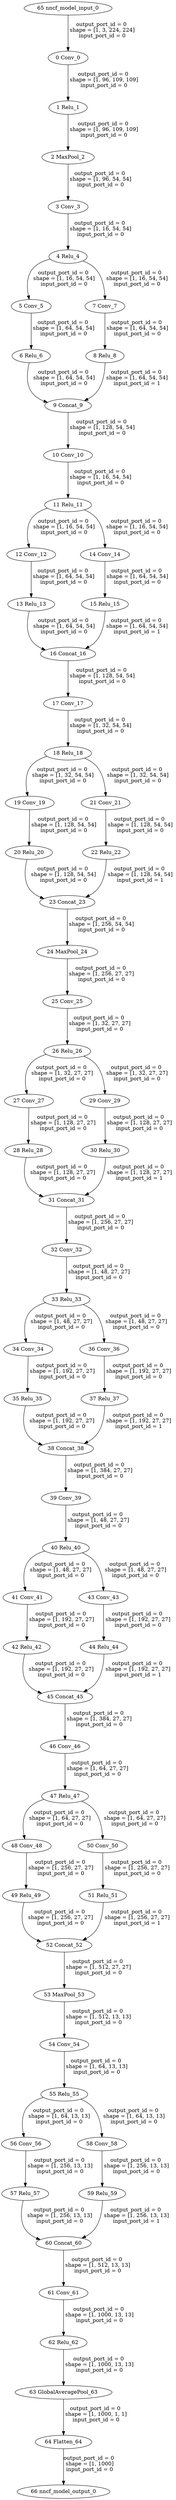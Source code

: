 strict digraph  {
"0 Conv_0" [id=0, type=Conv];
"1 Relu_1" [id=1, type=Relu];
"2 MaxPool_2" [id=2, type=MaxPool];
"3 Conv_3" [id=3, type=Conv];
"4 Relu_4" [id=4, type=Relu];
"5 Conv_5" [id=5, type=Conv];
"6 Relu_6" [id=6, type=Relu];
"7 Conv_7" [id=7, type=Conv];
"8 Relu_8" [id=8, type=Relu];
"9 Concat_9" [id=9, type=Concat];
"10 Conv_10" [id=10, type=Conv];
"11 Relu_11" [id=11, type=Relu];
"12 Conv_12" [id=12, type=Conv];
"13 Relu_13" [id=13, type=Relu];
"14 Conv_14" [id=14, type=Conv];
"15 Relu_15" [id=15, type=Relu];
"16 Concat_16" [id=16, type=Concat];
"17 Conv_17" [id=17, type=Conv];
"18 Relu_18" [id=18, type=Relu];
"19 Conv_19" [id=19, type=Conv];
"20 Relu_20" [id=20, type=Relu];
"21 Conv_21" [id=21, type=Conv];
"22 Relu_22" [id=22, type=Relu];
"23 Concat_23" [id=23, type=Concat];
"24 MaxPool_24" [id=24, type=MaxPool];
"25 Conv_25" [id=25, type=Conv];
"26 Relu_26" [id=26, type=Relu];
"27 Conv_27" [id=27, type=Conv];
"28 Relu_28" [id=28, type=Relu];
"29 Conv_29" [id=29, type=Conv];
"30 Relu_30" [id=30, type=Relu];
"31 Concat_31" [id=31, type=Concat];
"32 Conv_32" [id=32, type=Conv];
"33 Relu_33" [id=33, type=Relu];
"34 Conv_34" [id=34, type=Conv];
"35 Relu_35" [id=35, type=Relu];
"36 Conv_36" [id=36, type=Conv];
"37 Relu_37" [id=37, type=Relu];
"38 Concat_38" [id=38, type=Concat];
"39 Conv_39" [id=39, type=Conv];
"40 Relu_40" [id=40, type=Relu];
"41 Conv_41" [id=41, type=Conv];
"42 Relu_42" [id=42, type=Relu];
"43 Conv_43" [id=43, type=Conv];
"44 Relu_44" [id=44, type=Relu];
"45 Concat_45" [id=45, type=Concat];
"46 Conv_46" [id=46, type=Conv];
"47 Relu_47" [id=47, type=Relu];
"48 Conv_48" [id=48, type=Conv];
"49 Relu_49" [id=49, type=Relu];
"50 Conv_50" [id=50, type=Conv];
"51 Relu_51" [id=51, type=Relu];
"52 Concat_52" [id=52, type=Concat];
"53 MaxPool_53" [id=53, type=MaxPool];
"54 Conv_54" [id=54, type=Conv];
"55 Relu_55" [id=55, type=Relu];
"56 Conv_56" [id=56, type=Conv];
"57 Relu_57" [id=57, type=Relu];
"58 Conv_58" [id=58, type=Conv];
"59 Relu_59" [id=59, type=Relu];
"60 Concat_60" [id=60, type=Concat];
"61 Conv_61" [id=61, type=Conv];
"62 Relu_62" [id=62, type=Relu];
"63 GlobalAveragePool_63" [id=63, type=GlobalAveragePool];
"64 Flatten_64" [id=64, type=Flatten];
"65 nncf_model_input_0" [id=65, type=nncf_model_input];
"66 nncf_model_output_0" [id=66, type=nncf_model_output];
"0 Conv_0" -> "1 Relu_1"  [label="output_port_id = 0 \n shape = [1, 96, 109, 109] \n input_port_id = 0 \n ", style=solid];
"1 Relu_1" -> "2 MaxPool_2"  [label="output_port_id = 0 \n shape = [1, 96, 109, 109] \n input_port_id = 0 \n ", style=solid];
"2 MaxPool_2" -> "3 Conv_3"  [label="output_port_id = 0 \n shape = [1, 96, 54, 54] \n input_port_id = 0 \n ", style=solid];
"3 Conv_3" -> "4 Relu_4"  [label="output_port_id = 0 \n shape = [1, 16, 54, 54] \n input_port_id = 0 \n ", style=solid];
"4 Relu_4" -> "5 Conv_5"  [label="output_port_id = 0 \n shape = [1, 16, 54, 54] \n input_port_id = 0 \n ", style=solid];
"4 Relu_4" -> "7 Conv_7"  [label="output_port_id = 0 \n shape = [1, 16, 54, 54] \n input_port_id = 0 \n ", style=solid];
"5 Conv_5" -> "6 Relu_6"  [label="output_port_id = 0 \n shape = [1, 64, 54, 54] \n input_port_id = 0 \n ", style=solid];
"6 Relu_6" -> "9 Concat_9"  [label="output_port_id = 0 \n shape = [1, 64, 54, 54] \n input_port_id = 0 \n ", style=solid];
"7 Conv_7" -> "8 Relu_8"  [label="output_port_id = 0 \n shape = [1, 64, 54, 54] \n input_port_id = 0 \n ", style=solid];
"8 Relu_8" -> "9 Concat_9"  [label="output_port_id = 0 \n shape = [1, 64, 54, 54] \n input_port_id = 1 \n ", style=solid];
"9 Concat_9" -> "10 Conv_10"  [label="output_port_id = 0 \n shape = [1, 128, 54, 54] \n input_port_id = 0 \n ", style=solid];
"10 Conv_10" -> "11 Relu_11"  [label="output_port_id = 0 \n shape = [1, 16, 54, 54] \n input_port_id = 0 \n ", style=solid];
"11 Relu_11" -> "12 Conv_12"  [label="output_port_id = 0 \n shape = [1, 16, 54, 54] \n input_port_id = 0 \n ", style=solid];
"11 Relu_11" -> "14 Conv_14"  [label="output_port_id = 0 \n shape = [1, 16, 54, 54] \n input_port_id = 0 \n ", style=solid];
"12 Conv_12" -> "13 Relu_13"  [label="output_port_id = 0 \n shape = [1, 64, 54, 54] \n input_port_id = 0 \n ", style=solid];
"13 Relu_13" -> "16 Concat_16"  [label="output_port_id = 0 \n shape = [1, 64, 54, 54] \n input_port_id = 0 \n ", style=solid];
"14 Conv_14" -> "15 Relu_15"  [label="output_port_id = 0 \n shape = [1, 64, 54, 54] \n input_port_id = 0 \n ", style=solid];
"15 Relu_15" -> "16 Concat_16"  [label="output_port_id = 0 \n shape = [1, 64, 54, 54] \n input_port_id = 1 \n ", style=solid];
"16 Concat_16" -> "17 Conv_17"  [label="output_port_id = 0 \n shape = [1, 128, 54, 54] \n input_port_id = 0 \n ", style=solid];
"17 Conv_17" -> "18 Relu_18"  [label="output_port_id = 0 \n shape = [1, 32, 54, 54] \n input_port_id = 0 \n ", style=solid];
"18 Relu_18" -> "19 Conv_19"  [label="output_port_id = 0 \n shape = [1, 32, 54, 54] \n input_port_id = 0 \n ", style=solid];
"18 Relu_18" -> "21 Conv_21"  [label="output_port_id = 0 \n shape = [1, 32, 54, 54] \n input_port_id = 0 \n ", style=solid];
"19 Conv_19" -> "20 Relu_20"  [label="output_port_id = 0 \n shape = [1, 128, 54, 54] \n input_port_id = 0 \n ", style=solid];
"20 Relu_20" -> "23 Concat_23"  [label="output_port_id = 0 \n shape = [1, 128, 54, 54] \n input_port_id = 0 \n ", style=solid];
"21 Conv_21" -> "22 Relu_22"  [label="output_port_id = 0 \n shape = [1, 128, 54, 54] \n input_port_id = 0 \n ", style=solid];
"22 Relu_22" -> "23 Concat_23"  [label="output_port_id = 0 \n shape = [1, 128, 54, 54] \n input_port_id = 1 \n ", style=solid];
"23 Concat_23" -> "24 MaxPool_24"  [label="output_port_id = 0 \n shape = [1, 256, 54, 54] \n input_port_id = 0 \n ", style=solid];
"24 MaxPool_24" -> "25 Conv_25"  [label="output_port_id = 0 \n shape = [1, 256, 27, 27] \n input_port_id = 0 \n ", style=solid];
"25 Conv_25" -> "26 Relu_26"  [label="output_port_id = 0 \n shape = [1, 32, 27, 27] \n input_port_id = 0 \n ", style=solid];
"26 Relu_26" -> "27 Conv_27"  [label="output_port_id = 0 \n shape = [1, 32, 27, 27] \n input_port_id = 0 \n ", style=solid];
"26 Relu_26" -> "29 Conv_29"  [label="output_port_id = 0 \n shape = [1, 32, 27, 27] \n input_port_id = 0 \n ", style=solid];
"27 Conv_27" -> "28 Relu_28"  [label="output_port_id = 0 \n shape = [1, 128, 27, 27] \n input_port_id = 0 \n ", style=solid];
"28 Relu_28" -> "31 Concat_31"  [label="output_port_id = 0 \n shape = [1, 128, 27, 27] \n input_port_id = 0 \n ", style=solid];
"29 Conv_29" -> "30 Relu_30"  [label="output_port_id = 0 \n shape = [1, 128, 27, 27] \n input_port_id = 0 \n ", style=solid];
"30 Relu_30" -> "31 Concat_31"  [label="output_port_id = 0 \n shape = [1, 128, 27, 27] \n input_port_id = 1 \n ", style=solid];
"31 Concat_31" -> "32 Conv_32"  [label="output_port_id = 0 \n shape = [1, 256, 27, 27] \n input_port_id = 0 \n ", style=solid];
"32 Conv_32" -> "33 Relu_33"  [label="output_port_id = 0 \n shape = [1, 48, 27, 27] \n input_port_id = 0 \n ", style=solid];
"33 Relu_33" -> "34 Conv_34"  [label="output_port_id = 0 \n shape = [1, 48, 27, 27] \n input_port_id = 0 \n ", style=solid];
"33 Relu_33" -> "36 Conv_36"  [label="output_port_id = 0 \n shape = [1, 48, 27, 27] \n input_port_id = 0 \n ", style=solid];
"34 Conv_34" -> "35 Relu_35"  [label="output_port_id = 0 \n shape = [1, 192, 27, 27] \n input_port_id = 0 \n ", style=solid];
"35 Relu_35" -> "38 Concat_38"  [label="output_port_id = 0 \n shape = [1, 192, 27, 27] \n input_port_id = 0 \n ", style=solid];
"36 Conv_36" -> "37 Relu_37"  [label="output_port_id = 0 \n shape = [1, 192, 27, 27] \n input_port_id = 0 \n ", style=solid];
"37 Relu_37" -> "38 Concat_38"  [label="output_port_id = 0 \n shape = [1, 192, 27, 27] \n input_port_id = 1 \n ", style=solid];
"38 Concat_38" -> "39 Conv_39"  [label="output_port_id = 0 \n shape = [1, 384, 27, 27] \n input_port_id = 0 \n ", style=solid];
"39 Conv_39" -> "40 Relu_40"  [label="output_port_id = 0 \n shape = [1, 48, 27, 27] \n input_port_id = 0 \n ", style=solid];
"40 Relu_40" -> "41 Conv_41"  [label="output_port_id = 0 \n shape = [1, 48, 27, 27] \n input_port_id = 0 \n ", style=solid];
"40 Relu_40" -> "43 Conv_43"  [label="output_port_id = 0 \n shape = [1, 48, 27, 27] \n input_port_id = 0 \n ", style=solid];
"41 Conv_41" -> "42 Relu_42"  [label="output_port_id = 0 \n shape = [1, 192, 27, 27] \n input_port_id = 0 \n ", style=solid];
"42 Relu_42" -> "45 Concat_45"  [label="output_port_id = 0 \n shape = [1, 192, 27, 27] \n input_port_id = 0 \n ", style=solid];
"43 Conv_43" -> "44 Relu_44"  [label="output_port_id = 0 \n shape = [1, 192, 27, 27] \n input_port_id = 0 \n ", style=solid];
"44 Relu_44" -> "45 Concat_45"  [label="output_port_id = 0 \n shape = [1, 192, 27, 27] \n input_port_id = 1 \n ", style=solid];
"45 Concat_45" -> "46 Conv_46"  [label="output_port_id = 0 \n shape = [1, 384, 27, 27] \n input_port_id = 0 \n ", style=solid];
"46 Conv_46" -> "47 Relu_47"  [label="output_port_id = 0 \n shape = [1, 64, 27, 27] \n input_port_id = 0 \n ", style=solid];
"47 Relu_47" -> "48 Conv_48"  [label="output_port_id = 0 \n shape = [1, 64, 27, 27] \n input_port_id = 0 \n ", style=solid];
"47 Relu_47" -> "50 Conv_50"  [label="output_port_id = 0 \n shape = [1, 64, 27, 27] \n input_port_id = 0 \n ", style=solid];
"48 Conv_48" -> "49 Relu_49"  [label="output_port_id = 0 \n shape = [1, 256, 27, 27] \n input_port_id = 0 \n ", style=solid];
"49 Relu_49" -> "52 Concat_52"  [label="output_port_id = 0 \n shape = [1, 256, 27, 27] \n input_port_id = 0 \n ", style=solid];
"50 Conv_50" -> "51 Relu_51"  [label="output_port_id = 0 \n shape = [1, 256, 27, 27] \n input_port_id = 0 \n ", style=solid];
"51 Relu_51" -> "52 Concat_52"  [label="output_port_id = 0 \n shape = [1, 256, 27, 27] \n input_port_id = 1 \n ", style=solid];
"52 Concat_52" -> "53 MaxPool_53"  [label="output_port_id = 0 \n shape = [1, 512, 27, 27] \n input_port_id = 0 \n ", style=solid];
"53 MaxPool_53" -> "54 Conv_54"  [label="output_port_id = 0 \n shape = [1, 512, 13, 13] \n input_port_id = 0 \n ", style=solid];
"54 Conv_54" -> "55 Relu_55"  [label="output_port_id = 0 \n shape = [1, 64, 13, 13] \n input_port_id = 0 \n ", style=solid];
"55 Relu_55" -> "56 Conv_56"  [label="output_port_id = 0 \n shape = [1, 64, 13, 13] \n input_port_id = 0 \n ", style=solid];
"55 Relu_55" -> "58 Conv_58"  [label="output_port_id = 0 \n shape = [1, 64, 13, 13] \n input_port_id = 0 \n ", style=solid];
"56 Conv_56" -> "57 Relu_57"  [label="output_port_id = 0 \n shape = [1, 256, 13, 13] \n input_port_id = 0 \n ", style=solid];
"57 Relu_57" -> "60 Concat_60"  [label="output_port_id = 0 \n shape = [1, 256, 13, 13] \n input_port_id = 0 \n ", style=solid];
"58 Conv_58" -> "59 Relu_59"  [label="output_port_id = 0 \n shape = [1, 256, 13, 13] \n input_port_id = 0 \n ", style=solid];
"59 Relu_59" -> "60 Concat_60"  [label="output_port_id = 0 \n shape = [1, 256, 13, 13] \n input_port_id = 1 \n ", style=solid];
"60 Concat_60" -> "61 Conv_61"  [label="output_port_id = 0 \n shape = [1, 512, 13, 13] \n input_port_id = 0 \n ", style=solid];
"61 Conv_61" -> "62 Relu_62"  [label="output_port_id = 0 \n shape = [1, 1000, 13, 13] \n input_port_id = 0 \n ", style=solid];
"62 Relu_62" -> "63 GlobalAveragePool_63"  [label="output_port_id = 0 \n shape = [1, 1000, 13, 13] \n input_port_id = 0 \n ", style=solid];
"63 GlobalAveragePool_63" -> "64 Flatten_64"  [label="output_port_id = 0 \n shape = [1, 1000, 1, 1] \n input_port_id = 0 \n ", style=solid];
"64 Flatten_64" -> "66 nncf_model_output_0"  [label="output_port_id = 0 \n shape = [1, 1000] \n input_port_id = 0 \n ", style=solid];
"65 nncf_model_input_0" -> "0 Conv_0"  [label="output_port_id = 0 \n shape = [1, 3, 224, 224] \n input_port_id = 0 \n ", style=solid];
}
